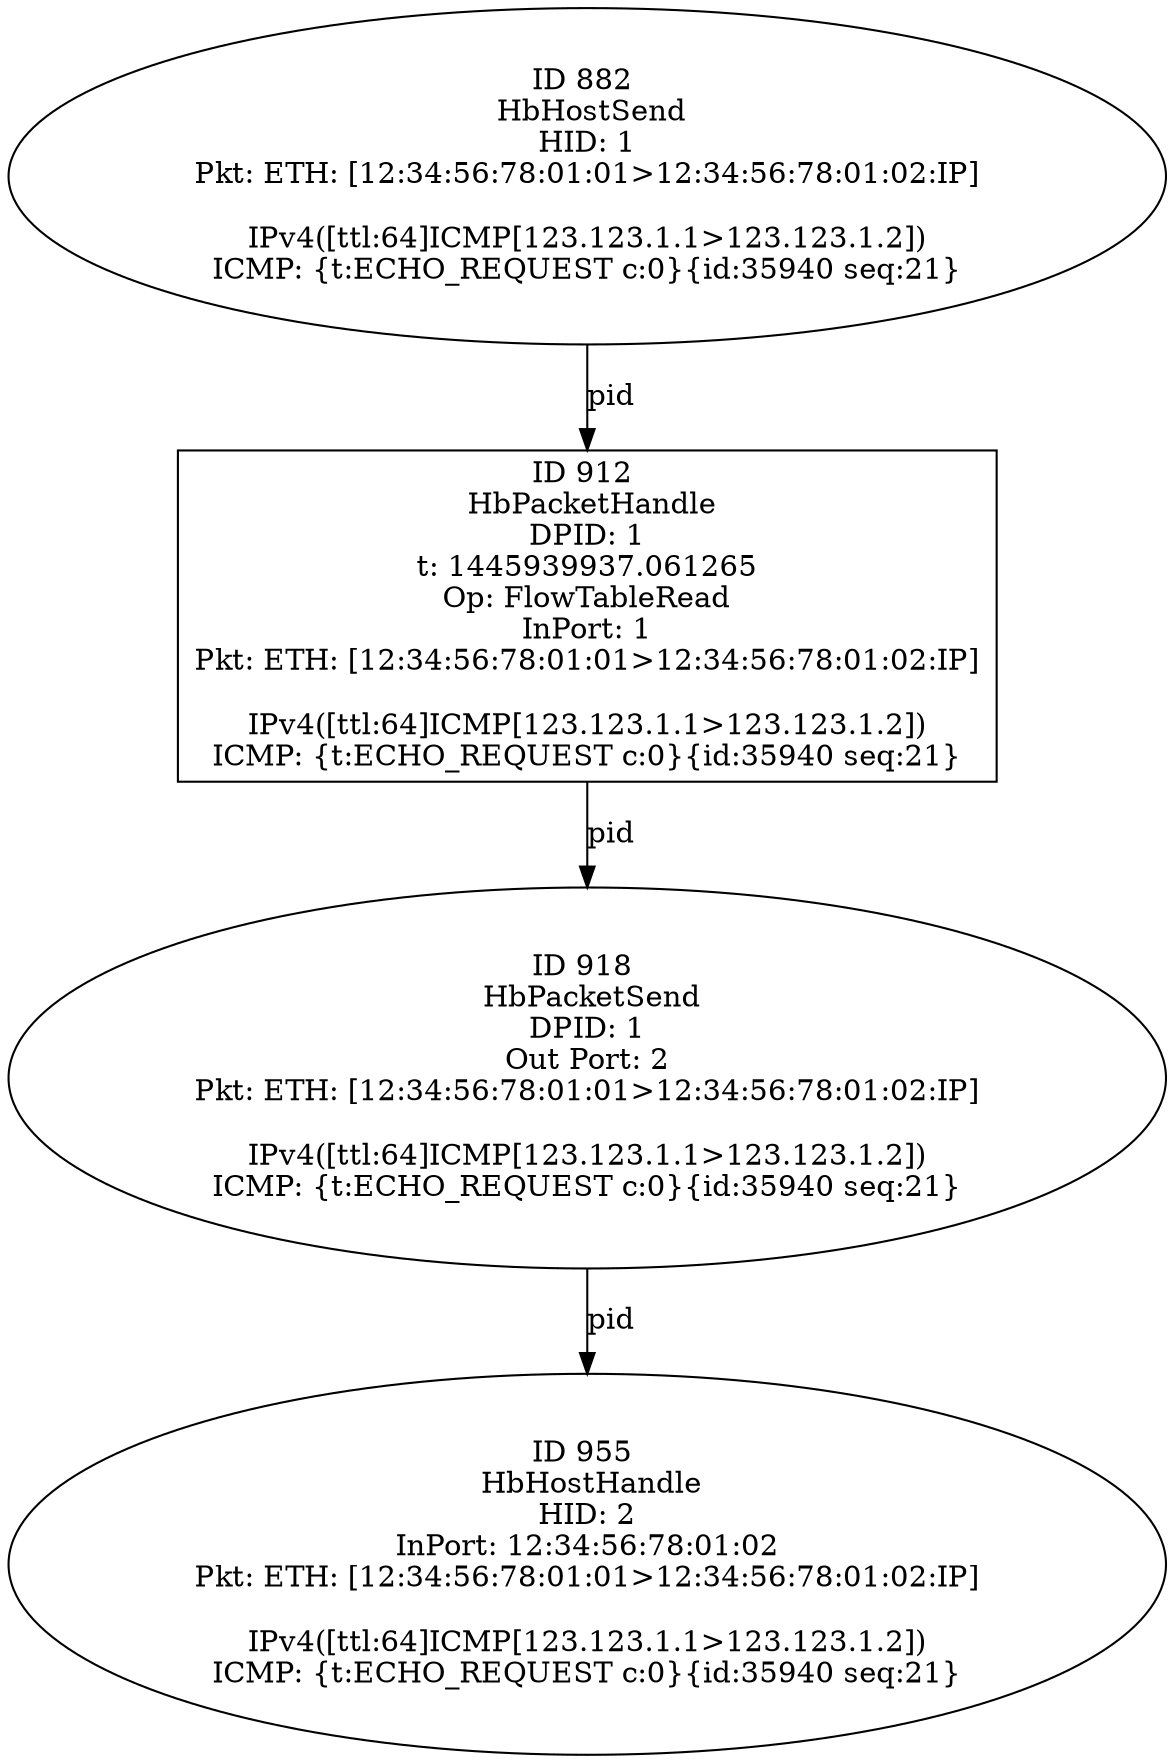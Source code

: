 strict digraph G {
912 [shape=box, event=<hb_events.HbPacketHandle object at 0x107a38b10>, label="ID 912 
 HbPacketHandle
DPID: 1
t: 1445939937.061265
Op: FlowTableRead
InPort: 1
Pkt: ETH: [12:34:56:78:01:01>12:34:56:78:01:02:IP]

IPv4([ttl:64]ICMP[123.123.1.1>123.123.1.2])
ICMP: {t:ECHO_REQUEST c:0}{id:35940 seq:21}"];
882 [shape=oval, event=<hb_events.HbHostSend object at 0x107a26810>, label="ID 882 
 HbHostSend
HID: 1
Pkt: ETH: [12:34:56:78:01:01>12:34:56:78:01:02:IP]

IPv4([ttl:64]ICMP[123.123.1.1>123.123.1.2])
ICMP: {t:ECHO_REQUEST c:0}{id:35940 seq:21}"];
955 [shape=oval, event=<hb_events.HbHostHandle object at 0x1079b8a10>, label="ID 955 
 HbHostHandle
HID: 2
InPort: 12:34:56:78:01:02
Pkt: ETH: [12:34:56:78:01:01>12:34:56:78:01:02:IP]

IPv4([ttl:64]ICMP[123.123.1.1>123.123.1.2])
ICMP: {t:ECHO_REQUEST c:0}{id:35940 seq:21}"];
918 [shape=oval, event=<hb_events.HbPacketSend object at 0x107a38f50>, label="ID 918 
 HbPacketSend
DPID: 1
Out Port: 2
Pkt: ETH: [12:34:56:78:01:01>12:34:56:78:01:02:IP]

IPv4([ttl:64]ICMP[123.123.1.1>123.123.1.2])
ICMP: {t:ECHO_REQUEST c:0}{id:35940 seq:21}"];
912 -> 918  [rel=pid, label=pid];
882 -> 912  [rel=pid, label=pid];
918 -> 955  [rel=pid, label=pid];
}
